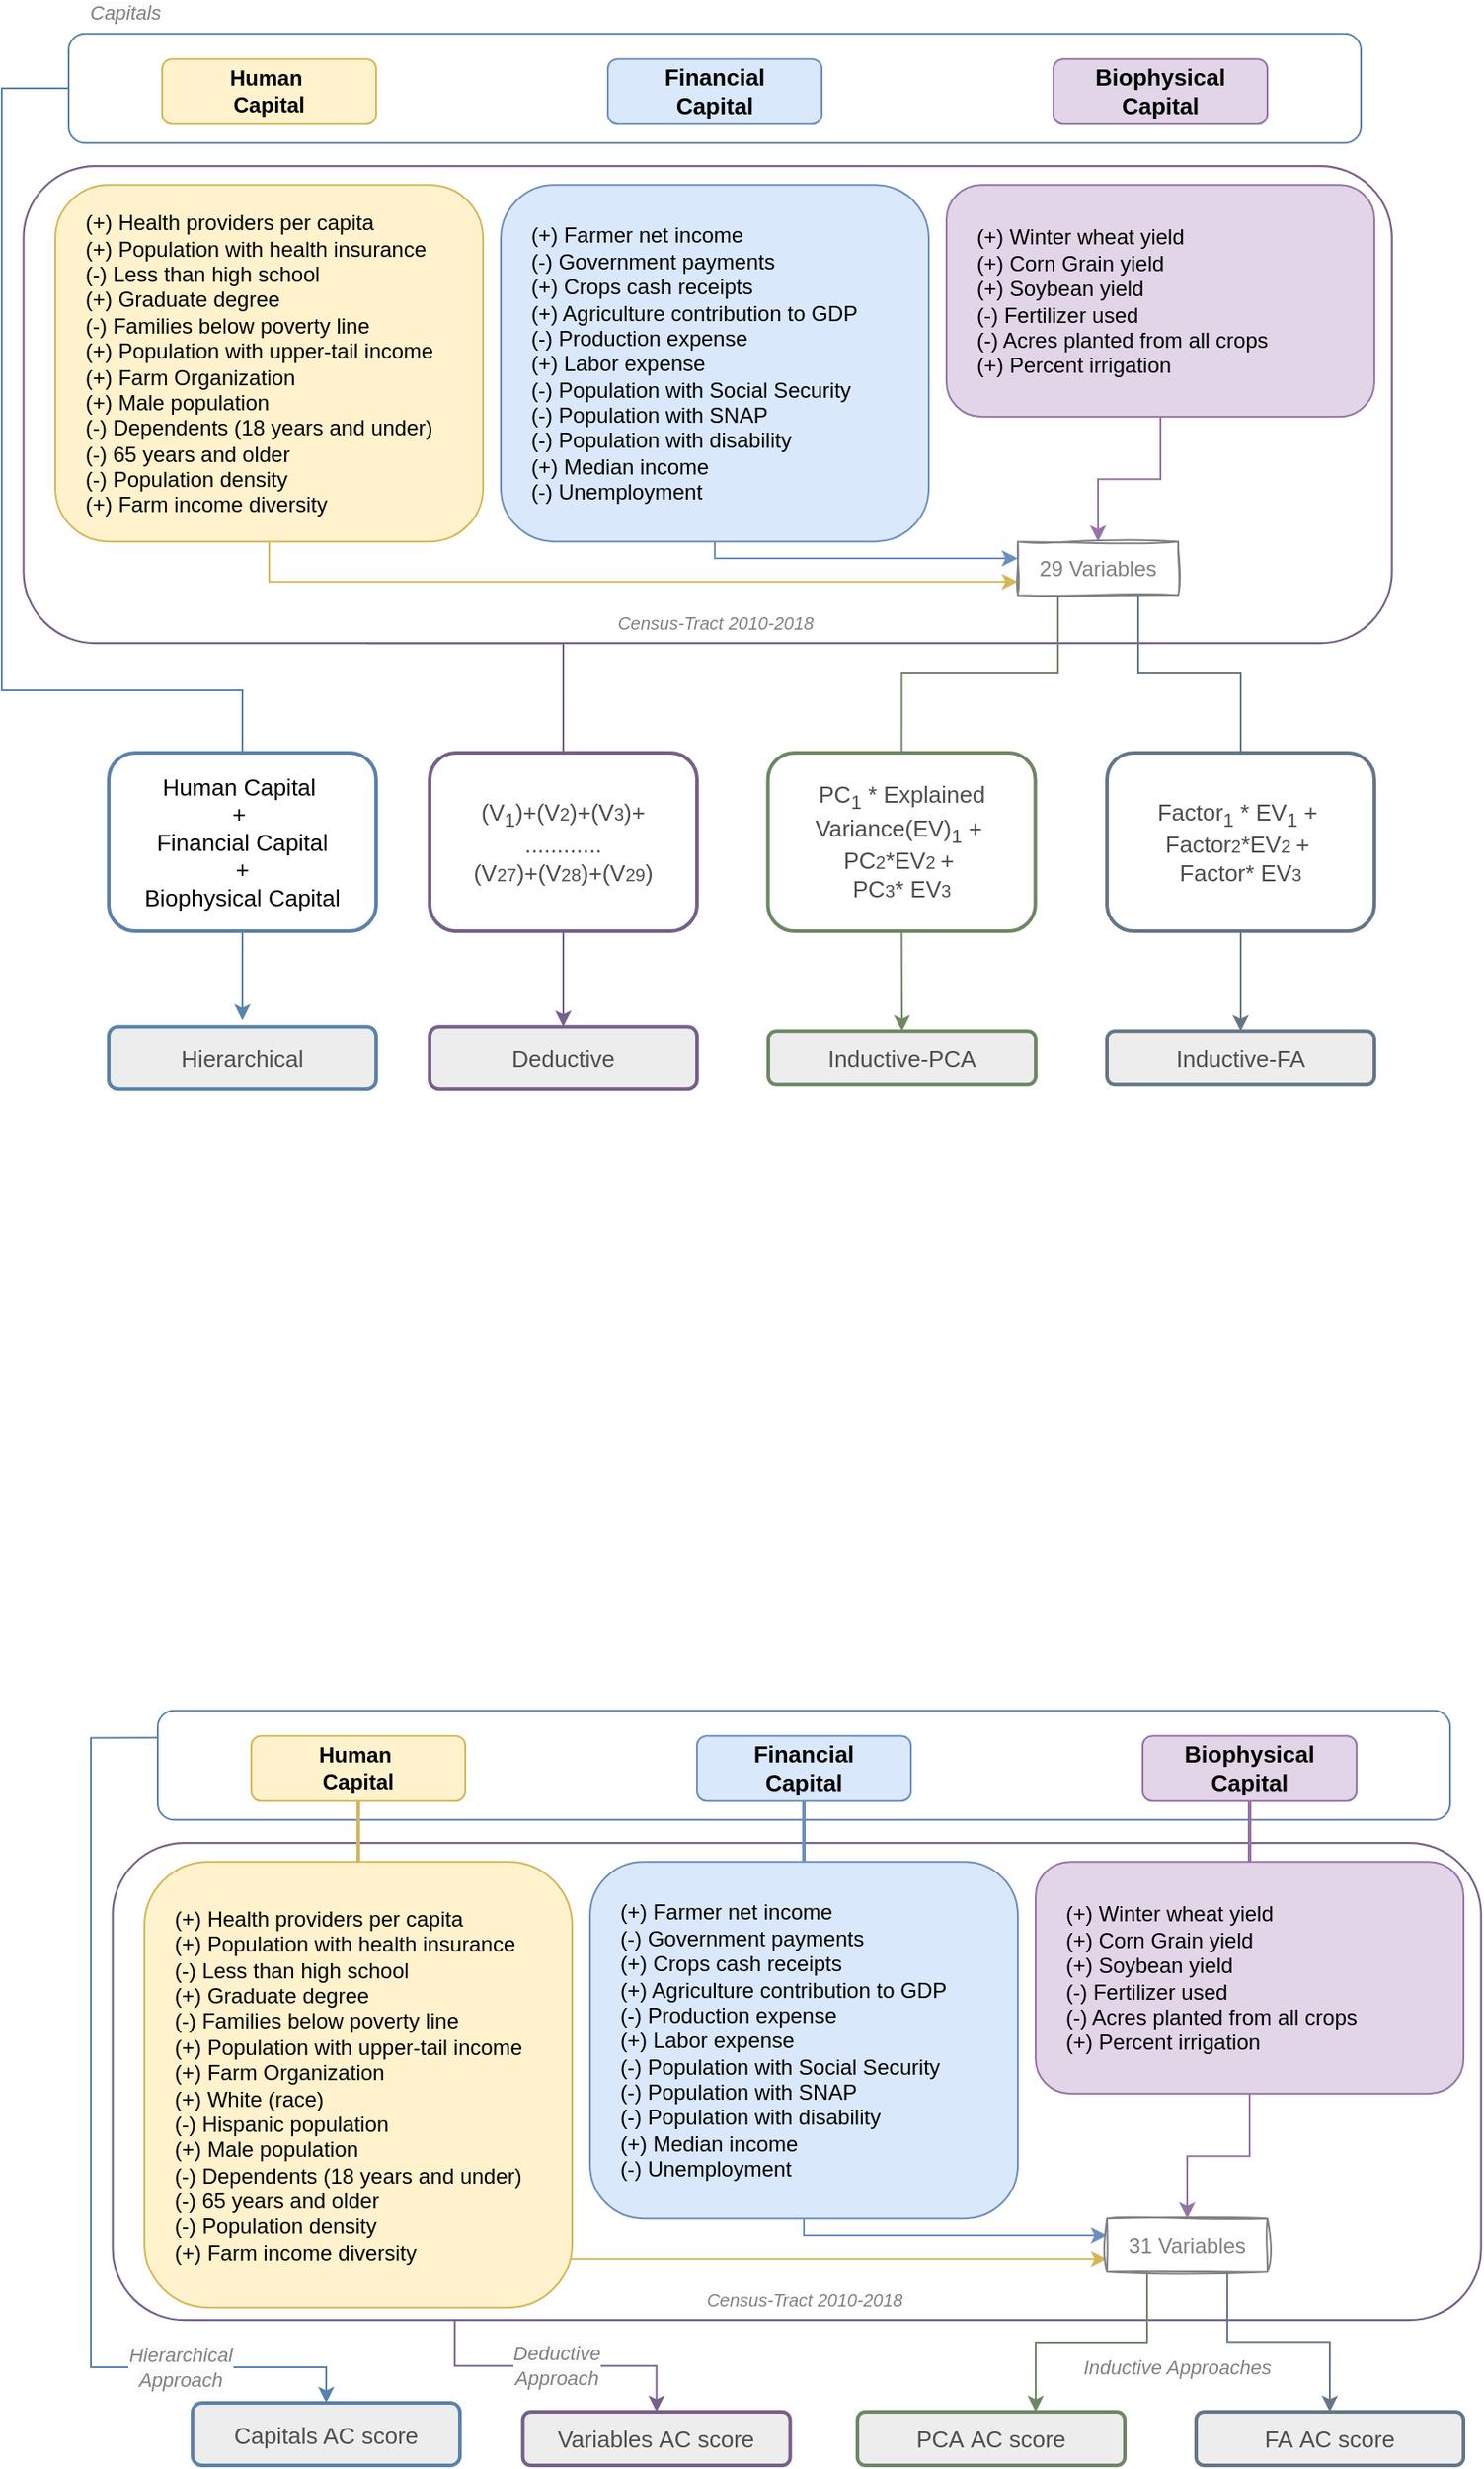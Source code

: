 <mxfile version="28.2.7">
  <diagram name="Page-1" id="uicte08DCweA67_G2Nc7">
    <mxGraphModel dx="1042" dy="2334" grid="1" gridSize="10" guides="1" tooltips="1" connect="1" arrows="1" fold="1" page="1" pageScale="1" pageWidth="850" pageHeight="1100" math="0" shadow="0">
      <root>
        <mxCell id="0" />
        <mxCell id="1" parent="0" />
        <mxCell id="P7pHUC3pd_s34ctohrT5-4" value="&lt;font style=&quot;font-size: 13px;&quot;&gt;Hierarchical&lt;/font&gt;" style="text;html=1;strokeColor=#5982AB;fillColor=#EDEDED;align=center;verticalAlign=middle;whiteSpace=wrap;rounded=1;fontSize=12;fontColor=#4D4D4D;fontFamily=Helvetica;labelBorderColor=none;labelBackgroundColor=none;strokeWidth=2;" parent="1" vertex="1">
          <mxGeometry x="920" y="-461.38" width="150" height="35" as="geometry" />
        </mxCell>
        <mxCell id="P7pHUC3pd_s34ctohrT5-6" value="&lt;span style=&quot;font-size: 13px;&quot;&gt;Inductive-PCA&lt;/span&gt;" style="text;html=1;strokeColor=#6D8764;fillColor=#EDEDED;align=center;verticalAlign=middle;whiteSpace=wrap;rounded=1;glass=0;shadow=0;fontColor=#4D4D4D;strokeWidth=2;" parent="1" vertex="1">
          <mxGeometry x="1290.01" y="-458.88" width="150" height="30" as="geometry" />
        </mxCell>
        <mxCell id="P7pHUC3pd_s34ctohrT5-8" value="&lt;span style=&quot;font-size: 13px;&quot;&gt;Inductive-FA&lt;/span&gt;" style="text;html=1;strokeColor=#647687;fillColor=#EDEDED;align=center;verticalAlign=middle;whiteSpace=wrap;rounded=1;glass=0;shadow=0;fontColor=#4D4D4D;strokeWidth=2;" parent="1" vertex="1">
          <mxGeometry x="1480" y="-458.88" width="150" height="30" as="geometry" />
        </mxCell>
        <mxCell id="P7pHUC3pd_s34ctohrT5-35" value="" style="edgeStyle=orthogonalEdgeStyle;rounded=0;orthogonalLoop=1;jettySize=auto;html=1;exitX=1;exitY=0.75;exitDx=0;exitDy=0;entryX=0.5;entryY=0;entryDx=0;entryDy=0;strokeColor=#76608A;fontColor=#808080;endArrow=none;endFill=0;" parent="1" source="P7pHUC3pd_s34ctohrT5-15" target="9sbBYJrxRfBTwpqw4GhV-2" edge="1">
          <mxGeometry x="-1" y="-49" relative="1" as="geometry">
            <mxPoint x="-14" y="-3" as="offset" />
            <Array as="points">
              <mxPoint x="1175" y="-676" />
            </Array>
          </mxGeometry>
        </mxCell>
        <mxCell id="P7pHUC3pd_s34ctohrT5-15" value="" style="rounded=1;whiteSpace=wrap;html=1;fontSize=13;labelBorderColor=default;labelBackgroundColor=none;fillColor=none;strokeColor=#76608A;rotation=90;fontColor=#333333;strokeWidth=1.1;" parent="1" vertex="1">
          <mxGeometry x="1122.28" y="-1193.97" width="267.5" height="767.59" as="geometry" />
        </mxCell>
        <mxCell id="P7pHUC3pd_s34ctohrT5-16" style="edgeStyle=orthogonalEdgeStyle;rounded=0;orthogonalLoop=1;jettySize=auto;html=1;exitX=0.5;exitY=1;exitDx=0;exitDy=0;strokeColor=#d6b656;fillColor=#fff2cc;entryX=0;entryY=0.75;entryDx=0;entryDy=0;" parent="1" source="P7pHUC3pd_s34ctohrT5-17" target="P7pHUC3pd_s34ctohrT5-29" edge="1">
          <mxGeometry relative="1" as="geometry">
            <mxPoint x="1127.8" y="-717.18" as="sourcePoint" />
            <mxPoint x="1464" y="-725.18" as="targetPoint" />
            <Array as="points">
              <mxPoint x="1010" y="-711" />
            </Array>
          </mxGeometry>
        </mxCell>
        <mxCell id="P7pHUC3pd_s34ctohrT5-17" value="&lt;div style=&quot;&quot;&gt;&lt;span style=&quot;background-color: initial;&quot;&gt;(+) Health providers per capita&lt;/span&gt;&lt;/div&gt;&lt;span style=&quot;background-color: initial;&quot;&gt;&lt;div style=&quot;&quot;&gt;&lt;span style=&quot;background-color: initial;&quot;&gt;(+) Population with health insurance&lt;/span&gt;&lt;/div&gt;&lt;/span&gt;&lt;span style=&quot;background-color: initial;&quot;&gt;&lt;div style=&quot;&quot;&gt;&lt;span style=&quot;background-color: initial;&quot;&gt;(-) Less than high school&lt;/span&gt;&lt;/div&gt;&lt;/span&gt;&lt;span style=&quot;background-color: initial;&quot;&gt;&lt;div style=&quot;&quot;&gt;&lt;span style=&quot;background-color: initial;&quot;&gt;(+) Graduate degree&lt;/span&gt;&lt;/div&gt;&lt;/span&gt;&lt;span style=&quot;background-color: initial;&quot;&gt;&lt;div style=&quot;&quot;&gt;&lt;span style=&quot;background-color: initial;&quot;&gt;(-) Families below poverty line&lt;/span&gt;&lt;/div&gt;&lt;/span&gt;&lt;span style=&quot;background-color: initial;&quot;&gt;&lt;div style=&quot;&quot;&gt;&lt;span style=&quot;background-color: initial;&quot;&gt;(+) Population with upper-tail income&lt;/span&gt;&lt;/div&gt;&lt;div style=&quot;&quot;&gt;(+) Farm Organization&lt;/div&gt;&lt;/span&gt;&lt;span style=&quot;background-color: initial;&quot;&gt;&lt;div style=&quot;&quot;&gt;&lt;span style=&quot;background-color: initial;&quot;&gt;(+) Male population&lt;/span&gt;&lt;/div&gt;&lt;/span&gt;&lt;span style=&quot;background-color: initial;&quot;&gt;&lt;div style=&quot;&quot;&gt;&lt;span style=&quot;background-color: initial;&quot;&gt;(-) Dependents (18 years and under)&lt;/span&gt;&lt;/div&gt;&lt;/span&gt;&lt;span style=&quot;background-color: initial;&quot;&gt;&lt;div style=&quot;&quot;&gt;&lt;span style=&quot;background-color: initial;&quot;&gt;(-) 65 years and older&lt;/span&gt;&lt;/div&gt;&lt;/span&gt;&lt;span style=&quot;background-color: initial;&quot;&gt;&lt;div style=&quot;&quot;&gt;&lt;span style=&quot;background-color: initial;&quot;&gt;(-) Population density&lt;/span&gt;&lt;/div&gt;&lt;/span&gt;&lt;span style=&quot;background-color: initial;&quot;&gt;&lt;div style=&quot;&quot;&gt;&lt;span style=&quot;background-color: initial;&quot;&gt;(+) Farm income diversity&amp;nbsp;&lt;/span&gt;&lt;/div&gt;&lt;/span&gt;" style="whiteSpace=wrap;html=1;rounded=1;fillColor=#fff2cc;strokeColor=#d6b656;align=left;spacingLeft=15;" parent="1" vertex="1">
          <mxGeometry x="890" y="-933.43" width="240" height="200" as="geometry" />
        </mxCell>
        <mxCell id="P7pHUC3pd_s34ctohrT5-18" style="edgeStyle=orthogonalEdgeStyle;rounded=0;orthogonalLoop=1;jettySize=auto;html=1;entryX=0;entryY=0.346;entryDx=0;entryDy=0;strokeColor=#6c8ebf;exitX=0.5;exitY=1;exitDx=0;exitDy=0;fillColor=#dae8fc;entryPerimeter=0;" parent="1" source="P7pHUC3pd_s34ctohrT5-19" target="P7pHUC3pd_s34ctohrT5-29" edge="1">
          <mxGeometry relative="1" as="geometry">
            <mxPoint x="1350" y="-701.44" as="targetPoint" />
            <mxPoint x="1265" y="-723.94" as="sourcePoint" />
            <Array as="points">
              <mxPoint x="1260" y="-723.93" />
              <mxPoint x="1430" y="-723.93" />
            </Array>
          </mxGeometry>
        </mxCell>
        <mxCell id="P7pHUC3pd_s34ctohrT5-19" value="&lt;div style=&quot;&quot;&gt;&lt;span style=&quot;background-color: initial;&quot;&gt;(+) Farmer net income&lt;/span&gt;&lt;/div&gt;&lt;span style=&quot;background-color: initial;&quot;&gt;&lt;div style=&quot;&quot;&gt;&lt;span style=&quot;background-color: initial;&quot;&gt;(-) Government payments&lt;/span&gt;&lt;/div&gt;&lt;/span&gt;&lt;span style=&quot;background-color: initial;&quot;&gt;&lt;div style=&quot;&quot;&gt;&lt;span style=&quot;background-color: initial;&quot;&gt;(+) Crops cash receipts&lt;/span&gt;&lt;/div&gt;&lt;/span&gt;&lt;span style=&quot;background-color: initial;&quot;&gt;&lt;div style=&quot;&quot;&gt;&lt;span style=&quot;background-color: initial;&quot;&gt;(+) Agriculture contribution to GDP&lt;/span&gt;&lt;/div&gt;&lt;/span&gt;&lt;span style=&quot;background-color: initial;&quot;&gt;&lt;div style=&quot;&quot;&gt;&lt;span style=&quot;background-color: initial;&quot;&gt;(-) Production expense&lt;/span&gt;&lt;/div&gt;&lt;/span&gt;&lt;span style=&quot;background-color: initial;&quot;&gt;&lt;div style=&quot;&quot;&gt;&lt;span style=&quot;background-color: initial;&quot;&gt;(+) Labor expense&lt;/span&gt;&lt;/div&gt;&lt;/span&gt;&lt;span style=&quot;background-color: initial;&quot;&gt;&lt;div style=&quot;&quot;&gt;&lt;span style=&quot;background-color: initial;&quot;&gt;(-) Population with Social Security&lt;/span&gt;&lt;/div&gt;&lt;/span&gt;&lt;span style=&quot;background-color: initial;&quot;&gt;&lt;div style=&quot;&quot;&gt;&lt;span style=&quot;background-color: initial;&quot;&gt;(-) Population with SNAP&lt;/span&gt;&lt;/div&gt;&lt;/span&gt;&lt;span style=&quot;background-color: initial;&quot;&gt;&lt;div style=&quot;&quot;&gt;&lt;span style=&quot;background-color: initial;&quot;&gt;(-) Population with disability&lt;/span&gt;&lt;/div&gt;&lt;/span&gt;&lt;span style=&quot;background-color: initial;&quot;&gt;&lt;div style=&quot;&quot;&gt;&lt;span style=&quot;background-color: initial;&quot;&gt;(+) Median income&lt;/span&gt;&lt;/div&gt;&lt;/span&gt;&lt;span style=&quot;background-color: initial;&quot;&gt;&lt;div style=&quot;&quot;&gt;&lt;span style=&quot;background-color: initial;&quot;&gt;(-) Unemployment&lt;/span&gt;&lt;/div&gt;&lt;/span&gt;" style="whiteSpace=wrap;html=1;rounded=1;fillColor=#dae8fc;strokeColor=#6c8ebf;align=left;spacingLeft=15;" parent="1" vertex="1">
          <mxGeometry x="1140" y="-933.43" width="240" height="200" as="geometry" />
        </mxCell>
        <mxCell id="P7pHUC3pd_s34ctohrT5-34" value="&lt;i style=&quot;forced-color-adjust: none; font-family: Helvetica; font-variant-ligatures: normal; font-variant-caps: normal; font-weight: 400; letter-spacing: normal; orphans: 2; text-align: center; text-indent: 0px; text-transform: none; widows: 2; word-spacing: 0px; -webkit-text-stroke-width: 0px; white-space: normal; background-color: rgb(251, 251, 251); text-decoration-thickness: initial; text-decoration-style: initial; text-decoration-color: initial;&quot;&gt;Capitals&lt;/i&gt;" style="edgeStyle=orthogonalEdgeStyle;rounded=0;orthogonalLoop=1;jettySize=auto;html=1;exitX=0.5;exitY=1;exitDx=0;exitDy=0;strokeColor=#5982AB;fontColor=#808080;entryX=0.5;entryY=0;entryDx=0;entryDy=0;endArrow=none;endFill=0;" parent="1" source="P7pHUC3pd_s34ctohrT5-21" target="9sbBYJrxRfBTwpqw4GhV-1" edge="1">
          <mxGeometry x="-1" y="-54" relative="1" as="geometry">
            <Array as="points">
              <mxPoint x="860" y="-987" />
              <mxPoint x="860" y="-650" />
              <mxPoint x="995" y="-650" />
            </Array>
            <mxPoint x="32" y="11" as="offset" />
          </mxGeometry>
        </mxCell>
        <mxCell id="P7pHUC3pd_s34ctohrT5-21" value="" style="rounded=1;whiteSpace=wrap;html=1;labelBackgroundColor=none;labelBorderColor=default;strokeColor=#5982AB;fontSize=13;fillColor=none;gradientColor=default;rotation=90;" parent="1" vertex="1">
          <mxGeometry x="1229.36" y="-1350" width="61.28" height="725" as="geometry" />
        </mxCell>
        <mxCell id="P7pHUC3pd_s34ctohrT5-22" style="edgeStyle=orthogonalEdgeStyle;rounded=0;orthogonalLoop=1;jettySize=auto;html=1;exitX=0.5;exitY=1;exitDx=0;exitDy=0;entryX=0.5;entryY=0;entryDx=0;entryDy=0;strokeColor=#9673a6;fillColor=#e1d5e7;" parent="1" source="P7pHUC3pd_s34ctohrT5-23" target="P7pHUC3pd_s34ctohrT5-29" edge="1">
          <mxGeometry relative="1" as="geometry" />
        </mxCell>
        <mxCell id="P7pHUC3pd_s34ctohrT5-23" value="&lt;div style=&quot;&quot;&gt;&lt;span style=&quot;background-color: initial;&quot;&gt;(+) Winter wheat yield&lt;/span&gt;&lt;/div&gt;&lt;span style=&quot;background-color: initial;&quot;&gt;&lt;div style=&quot;&quot;&gt;&lt;span style=&quot;background-color: initial;&quot;&gt;(+) Corn Grain yield&lt;/span&gt;&lt;/div&gt;&lt;/span&gt;&lt;span style=&quot;background-color: initial;&quot;&gt;&lt;div style=&quot;&quot;&gt;&lt;span style=&quot;background-color: initial;&quot;&gt;(+) Soybean yield&lt;/span&gt;&lt;/div&gt;&lt;/span&gt;&lt;span style=&quot;background-color: initial;&quot;&gt;&lt;div style=&quot;&quot;&gt;&lt;span style=&quot;background-color: initial;&quot;&gt;(-) Fertilizer used&lt;/span&gt;&lt;/div&gt;&lt;/span&gt;&lt;span style=&quot;background-color: initial;&quot;&gt;&lt;div style=&quot;&quot;&gt;&lt;span style=&quot;background-color: initial;&quot;&gt;(-) Acres planted from all crops&lt;/span&gt;&lt;/div&gt;&lt;/span&gt;&lt;span style=&quot;background-color: initial;&quot;&gt;&lt;div style=&quot;&quot;&gt;&lt;span style=&quot;background-color: initial;&quot;&gt;(+) Percent irrigation&lt;/span&gt;&lt;/div&gt;&lt;/span&gt;" style="html=1;rounded=1;fillColor=#e1d5e7;strokeColor=#9673a6;align=left;horizontal=1;whiteSpace=wrap;spacingLeft=15;" parent="1" vertex="1">
          <mxGeometry x="1390" y="-933.43" width="240" height="130" as="geometry" />
        </mxCell>
        <mxCell id="P7pHUC3pd_s34ctohrT5-24" value="&lt;b&gt;Human&amp;nbsp;&lt;/b&gt;&lt;div&gt;&lt;b&gt;Capital&lt;/b&gt;&lt;/div&gt;" style="whiteSpace=wrap;html=1;fillColor=#fff2cc;strokeColor=#d6b656;rounded=1;" parent="1" vertex="1">
          <mxGeometry x="950" y="-1003.93" width="120" height="36.5" as="geometry" />
        </mxCell>
        <mxCell id="P7pHUC3pd_s34ctohrT5-25" value="&lt;b&gt;&lt;font style=&quot;font-size: 13px;&quot;&gt;Financial&lt;/font&gt;&lt;/b&gt;&lt;div&gt;&lt;b&gt;&lt;font style=&quot;font-size: 13px;&quot;&gt;Capital&lt;/font&gt;&lt;/b&gt;&lt;/div&gt;" style="whiteSpace=wrap;html=1;fillColor=#dae8fc;strokeColor=#6c8ebf;rounded=1;" parent="1" vertex="1">
          <mxGeometry x="1200" y="-1003.93" width="120" height="36.5" as="geometry" />
        </mxCell>
        <mxCell id="P7pHUC3pd_s34ctohrT5-26" value="&lt;b&gt;Biophysical Capital&lt;/b&gt;" style="whiteSpace=wrap;html=1;fillColor=#e1d5e7;strokeColor=#9673a6;rounded=1;fontSize=13;" parent="1" vertex="1">
          <mxGeometry x="1450" y="-1003.93" width="120" height="36.5" as="geometry" />
        </mxCell>
        <mxCell id="P7pHUC3pd_s34ctohrT5-36" value="" style="edgeStyle=orthogonalEdgeStyle;rounded=0;orthogonalLoop=1;jettySize=auto;html=1;exitX=0.25;exitY=1;exitDx=0;exitDy=0;fontColor=#808080;strokeColor=#6D8764;entryX=0.5;entryY=0;entryDx=0;entryDy=0;endArrow=none;endFill=0;" parent="1" source="P7pHUC3pd_s34ctohrT5-29" target="9sbBYJrxRfBTwpqw4GhV-5" edge="1">
          <mxGeometry x="-0.44" y="22" relative="1" as="geometry">
            <Array as="points">
              <mxPoint x="1453" y="-660" />
              <mxPoint x="1365" y="-660" />
            </Array>
            <mxPoint x="17" y="-8" as="offset" />
            <mxPoint x="1360" y="-600" as="targetPoint" />
          </mxGeometry>
        </mxCell>
        <mxCell id="P7pHUC3pd_s34ctohrT5-29" value="&lt;font color=&quot;#808080&quot;&gt;29 Variables&lt;/font&gt;" style="text;html=1;strokeColor=#808080;fillColor=none;align=center;verticalAlign=middle;whiteSpace=wrap;rounded=0;glass=0;sketch=1;curveFitting=1;jiggle=2;shadow=0;" parent="1" vertex="1">
          <mxGeometry x="1430" y="-733.43" width="90" height="30" as="geometry" />
        </mxCell>
        <mxCell id="P7pHUC3pd_s34ctohrT5-30" value="&lt;font style=&quot;font-size: 10px;&quot; color=&quot;#808080&quot;&gt;Census-Tract 2010-2018&lt;/font&gt;" style="text;html=1;strokeColor=none;fillColor=none;align=center;verticalAlign=middle;whiteSpace=wrap;rounded=0;glass=0;sketch=1;curveFitting=1;jiggle=2;shadow=0;fontStyle=2;fontSize=10;" parent="1" vertex="1">
          <mxGeometry x="1190.52" y="-703.43" width="138.97" height="30" as="geometry" />
        </mxCell>
        <mxCell id="P7pHUC3pd_s34ctohrT5-2" value="&lt;font style=&quot;font-size: 13px;&quot;&gt;Deductive&lt;/font&gt;" style="text;html=1;strokeColor=#76608A;fillColor=#EDEDED;align=center;verticalAlign=middle;whiteSpace=wrap;rounded=1;fontSize=12;fontColor=#4D4D4D;strokeWidth=2;labelBorderColor=none;labelBackgroundColor=none;" parent="1" vertex="1">
          <mxGeometry x="1100.01" y="-461.38" width="150" height="35" as="geometry" />
        </mxCell>
        <mxCell id="P7pHUC3pd_s34ctohrT5-37" style="edgeStyle=orthogonalEdgeStyle;rounded=0;orthogonalLoop=1;jettySize=auto;html=1;exitX=0.75;exitY=1;exitDx=0;exitDy=0;strokeColor=#647687;" parent="1" source="P7pHUC3pd_s34ctohrT5-29" edge="1">
          <mxGeometry relative="1" as="geometry">
            <mxPoint x="1485" y="-693" as="sourcePoint" />
            <mxPoint x="1555" y="-564" as="targetPoint" />
            <Array as="points">
              <mxPoint x="1497" y="-660" />
              <mxPoint x="1555" y="-660" />
            </Array>
          </mxGeometry>
        </mxCell>
        <mxCell id="kjPytCBlo191vAN6Z_1w-1" value="&lt;font style=&quot;font-size: 13px;&quot;&gt;Capitals AC score&lt;/font&gt;" style="text;html=1;strokeColor=#5982AB;fillColor=#EDEDED;align=center;verticalAlign=middle;whiteSpace=wrap;rounded=1;fontSize=12;fontColor=#4D4D4D;fontFamily=Helvetica;labelBorderColor=none;labelBackgroundColor=none;strokeWidth=2;" parent="1" vertex="1">
          <mxGeometry x="967.01" y="310" width="150" height="35" as="geometry" />
        </mxCell>
        <mxCell id="kjPytCBlo191vAN6Z_1w-2" value="&lt;font style=&quot;font-size: 13px;&quot;&gt;&lt;font style=&quot;font-size: 13px;&quot;&gt;PCA&amp;nbsp;&lt;/font&gt;&lt;span style=&quot;&quot;&gt;AC score&lt;/span&gt;&lt;/font&gt;" style="text;html=1;strokeColor=#6D8764;fillColor=#EDEDED;align=center;verticalAlign=middle;whiteSpace=wrap;rounded=1;glass=0;shadow=0;fontColor=#4D4D4D;strokeWidth=2;" parent="1" vertex="1">
          <mxGeometry x="1340.01" y="315" width="150" height="30" as="geometry" />
        </mxCell>
        <mxCell id="kjPytCBlo191vAN6Z_1w-3" value="&lt;font style=&quot;font-size: 13px;&quot;&gt;&lt;font style=&quot;font-size: 13px;&quot;&gt;FA&amp;nbsp;&lt;/font&gt;&lt;span style=&quot;&quot;&gt;AC score&lt;/span&gt;&lt;/font&gt;" style="text;html=1;strokeColor=#647687;fillColor=#EDEDED;align=center;verticalAlign=middle;whiteSpace=wrap;rounded=1;glass=0;shadow=0;fontColor=#4D4D4D;strokeWidth=2;" parent="1" vertex="1">
          <mxGeometry x="1530.01" y="315" width="150" height="30" as="geometry" />
        </mxCell>
        <mxCell id="kjPytCBlo191vAN6Z_1w-4" value="&lt;span style=&quot;font-family: Helvetica; font-variant-ligatures: normal; font-variant-caps: normal; font-weight: 400; letter-spacing: normal; orphans: 2; text-align: center; text-indent: 0px; text-transform: none; widows: 2; word-spacing: 0px; -webkit-text-stroke-width: 0px; white-space: normal; background-color: rgb(251, 251, 251); text-decoration-thickness: initial; text-decoration-style: initial; text-decoration-color: initial; float: none; display: inline !important;&quot;&gt;&lt;font style=&quot;font-size: 11px;&quot;&gt;&lt;i&gt;Deductive Approach&lt;/i&gt;&lt;/font&gt;&lt;/span&gt;" style="edgeStyle=orthogonalEdgeStyle;rounded=0;orthogonalLoop=1;jettySize=auto;html=1;exitX=1;exitY=0.75;exitDx=0;exitDy=0;entryX=0.5;entryY=0;entryDx=0;entryDy=0;strokeColor=#76608A;fontColor=#808080;" parent="1" source="kjPytCBlo191vAN6Z_1w-5" target="kjPytCBlo191vAN6Z_1w-20" edge="1">
          <mxGeometry x="0.002" relative="1" as="geometry">
            <mxPoint as="offset" />
          </mxGeometry>
        </mxCell>
        <mxCell id="kjPytCBlo191vAN6Z_1w-5" value="" style="rounded=1;whiteSpace=wrap;html=1;fontSize=13;labelBorderColor=default;labelBackgroundColor=none;fillColor=none;strokeColor=#76608A;rotation=90;fontColor=#333333;strokeWidth=1.1;" parent="1" vertex="1">
          <mxGeometry x="1172.29" y="-253.97" width="267.5" height="767.59" as="geometry" />
        </mxCell>
        <mxCell id="kjPytCBlo191vAN6Z_1w-6" style="edgeStyle=orthogonalEdgeStyle;rounded=0;orthogonalLoop=1;jettySize=auto;html=1;exitX=0.995;exitY=0.832;exitDx=0;exitDy=0;strokeColor=#d6b656;exitPerimeter=0;fillColor=#fff2cc;entryX=0;entryY=0.75;entryDx=0;entryDy=0;" parent="1" target="kjPytCBlo191vAN6Z_1w-18" edge="1">
          <mxGeometry relative="1" as="geometry">
            <mxPoint x="1177.81" y="222.82" as="sourcePoint" />
            <mxPoint x="1514.01" y="214.82" as="targetPoint" />
            <Array as="points">
              <mxPoint x="1169.01" y="223.07" />
              <mxPoint x="1169.01" y="229.07" />
            </Array>
          </mxGeometry>
        </mxCell>
        <mxCell id="kjPytCBlo191vAN6Z_1w-7" value="&lt;div style=&quot;&quot;&gt;&lt;span style=&quot;background-color: initial;&quot;&gt;(+) Health providers per capita&lt;/span&gt;&lt;/div&gt;&lt;span style=&quot;background-color: initial;&quot;&gt;&lt;div style=&quot;&quot;&gt;&lt;span style=&quot;background-color: initial;&quot;&gt;(+) Population with health insurance&lt;/span&gt;&lt;/div&gt;&lt;/span&gt;&lt;span style=&quot;background-color: initial;&quot;&gt;&lt;div style=&quot;&quot;&gt;&lt;span style=&quot;background-color: initial;&quot;&gt;(-) Less than high school&lt;/span&gt;&lt;/div&gt;&lt;/span&gt;&lt;span style=&quot;background-color: initial;&quot;&gt;&lt;div style=&quot;&quot;&gt;&lt;span style=&quot;background-color: initial;&quot;&gt;(+) Graduate degree&lt;/span&gt;&lt;/div&gt;&lt;/span&gt;&lt;span style=&quot;background-color: initial;&quot;&gt;&lt;div style=&quot;&quot;&gt;&lt;span style=&quot;background-color: initial;&quot;&gt;(-) Families below poverty line&lt;/span&gt;&lt;/div&gt;&lt;/span&gt;&lt;span style=&quot;background-color: initial;&quot;&gt;&lt;div style=&quot;&quot;&gt;&lt;span style=&quot;background-color: initial;&quot;&gt;(+) Population with upper-tail income&lt;/span&gt;&lt;/div&gt;&lt;div style=&quot;&quot;&gt;(+) Farm Organization&lt;span style=&quot;background-color: initial;&quot;&gt;&lt;br&gt;&lt;/span&gt;&lt;/div&gt;&lt;/span&gt;&lt;span style=&quot;background-color: initial;&quot;&gt;&lt;div style=&quot;&quot;&gt;&lt;span style=&quot;background-color: initial;&quot;&gt;(+) White (race)&lt;/span&gt;&lt;/div&gt;&lt;/span&gt;&lt;span style=&quot;background-color: initial;&quot;&gt;&lt;div style=&quot;&quot;&gt;&lt;span style=&quot;background-color: initial;&quot;&gt;(-) Hispanic population&lt;/span&gt;&lt;/div&gt;&lt;/span&gt;&lt;span style=&quot;background-color: initial;&quot;&gt;&lt;div style=&quot;&quot;&gt;&lt;span style=&quot;background-color: initial;&quot;&gt;(+) Male population&lt;/span&gt;&lt;/div&gt;&lt;/span&gt;&lt;span style=&quot;background-color: initial;&quot;&gt;&lt;div style=&quot;&quot;&gt;&lt;span style=&quot;background-color: initial;&quot;&gt;(-) Dependents (18 years and under)&lt;/span&gt;&lt;/div&gt;&lt;/span&gt;&lt;span style=&quot;background-color: initial;&quot;&gt;&lt;div style=&quot;&quot;&gt;&lt;span style=&quot;background-color: initial;&quot;&gt;(-) 65 years and older&lt;/span&gt;&lt;/div&gt;&lt;/span&gt;&lt;span style=&quot;background-color: initial;&quot;&gt;&lt;div style=&quot;&quot;&gt;&lt;span style=&quot;background-color: initial;&quot;&gt;(-) Population density&lt;/span&gt;&lt;/div&gt;&lt;/span&gt;&lt;span style=&quot;background-color: initial;&quot;&gt;&lt;div style=&quot;&quot;&gt;&lt;span style=&quot;background-color: initial;&quot;&gt;(+) Farm income diversity&amp;nbsp;&lt;/span&gt;&lt;/div&gt;&lt;/span&gt;" style="whiteSpace=wrap;html=1;rounded=1;fillColor=#fff2cc;strokeColor=#d6b656;align=left;spacingLeft=15;" parent="1" vertex="1">
          <mxGeometry x="940.01" y="6.57" width="240" height="250" as="geometry" />
        </mxCell>
        <mxCell id="kjPytCBlo191vAN6Z_1w-8" style="edgeStyle=orthogonalEdgeStyle;rounded=0;orthogonalLoop=1;jettySize=auto;html=1;entryX=0;entryY=0.346;entryDx=0;entryDy=0;strokeColor=#6c8ebf;exitX=0.5;exitY=1;exitDx=0;exitDy=0;fillColor=#dae8fc;entryPerimeter=0;" parent="1" source="kjPytCBlo191vAN6Z_1w-9" target="kjPytCBlo191vAN6Z_1w-18" edge="1">
          <mxGeometry relative="1" as="geometry">
            <mxPoint x="1400.01" y="238.56" as="targetPoint" />
            <mxPoint x="1315.01" y="216.06" as="sourcePoint" />
            <Array as="points">
              <mxPoint x="1310.01" y="216.07" />
              <mxPoint x="1480.01" y="216.07" />
            </Array>
          </mxGeometry>
        </mxCell>
        <mxCell id="kjPytCBlo191vAN6Z_1w-9" value="&lt;div style=&quot;&quot;&gt;&lt;span style=&quot;background-color: initial;&quot;&gt;(+) Farmer net income&lt;/span&gt;&lt;/div&gt;&lt;span style=&quot;background-color: initial;&quot;&gt;&lt;div style=&quot;&quot;&gt;&lt;span style=&quot;background-color: initial;&quot;&gt;(-) Government payments&lt;/span&gt;&lt;/div&gt;&lt;/span&gt;&lt;span style=&quot;background-color: initial;&quot;&gt;&lt;div style=&quot;&quot;&gt;&lt;span style=&quot;background-color: initial;&quot;&gt;(+) Crops cash receipts&lt;/span&gt;&lt;/div&gt;&lt;/span&gt;&lt;span style=&quot;background-color: initial;&quot;&gt;&lt;div style=&quot;&quot;&gt;&lt;span style=&quot;background-color: initial;&quot;&gt;(+) Agriculture contribution to GDP&lt;/span&gt;&lt;/div&gt;&lt;/span&gt;&lt;span style=&quot;background-color: initial;&quot;&gt;&lt;div style=&quot;&quot;&gt;&lt;span style=&quot;background-color: initial;&quot;&gt;(-) Production expense&lt;/span&gt;&lt;/div&gt;&lt;/span&gt;&lt;span style=&quot;background-color: initial;&quot;&gt;&lt;div style=&quot;&quot;&gt;&lt;span style=&quot;background-color: initial;&quot;&gt;(+) Labor expense&lt;/span&gt;&lt;/div&gt;&lt;/span&gt;&lt;span style=&quot;background-color: initial;&quot;&gt;&lt;div style=&quot;&quot;&gt;&lt;span style=&quot;background-color: initial;&quot;&gt;(-) Population with Social Security&lt;/span&gt;&lt;/div&gt;&lt;/span&gt;&lt;span style=&quot;background-color: initial;&quot;&gt;&lt;div style=&quot;&quot;&gt;&lt;span style=&quot;background-color: initial;&quot;&gt;(-) Population with SNAP&lt;/span&gt;&lt;/div&gt;&lt;/span&gt;&lt;span style=&quot;background-color: initial;&quot;&gt;&lt;div style=&quot;&quot;&gt;&lt;span style=&quot;background-color: initial;&quot;&gt;(-) Population with disability&lt;/span&gt;&lt;/div&gt;&lt;/span&gt;&lt;span style=&quot;background-color: initial;&quot;&gt;&lt;div style=&quot;&quot;&gt;&lt;span style=&quot;background-color: initial;&quot;&gt;(+) Median income&lt;/span&gt;&lt;/div&gt;&lt;/span&gt;&lt;span style=&quot;background-color: initial;&quot;&gt;&lt;div style=&quot;&quot;&gt;&lt;span style=&quot;background-color: initial;&quot;&gt;(-) Unemployment&lt;/span&gt;&lt;/div&gt;&lt;/span&gt;" style="whiteSpace=wrap;html=1;rounded=1;fillColor=#dae8fc;strokeColor=#6c8ebf;align=left;spacingLeft=15;" parent="1" vertex="1">
          <mxGeometry x="1190.01" y="6.57" width="240" height="200" as="geometry" />
        </mxCell>
        <mxCell id="kjPytCBlo191vAN6Z_1w-10" value="&lt;i style=&quot;forced-color-adjust: none; font-family: Helvetica; font-variant-ligatures: normal; font-variant-caps: normal; font-weight: 400; letter-spacing: normal; orphans: 2; text-align: center; text-indent: 0px; text-transform: none; widows: 2; word-spacing: 0px; -webkit-text-stroke-width: 0px; white-space: normal; background-color: rgb(251, 251, 251); text-decoration-thickness: initial; text-decoration-style: initial; text-decoration-color: initial;&quot;&gt;Hierarchical Approach&lt;/i&gt;" style="edgeStyle=orthogonalEdgeStyle;rounded=0;orthogonalLoop=1;jettySize=auto;html=1;exitX=0.25;exitY=1;exitDx=0;exitDy=0;strokeColor=#5982AB;fontColor=#808080;" parent="1" source="kjPytCBlo191vAN6Z_1w-11" target="kjPytCBlo191vAN6Z_1w-1" edge="1">
          <mxGeometry x="0.624" relative="1" as="geometry">
            <Array as="points">
              <mxPoint x="910.01" y="-63" />
              <mxPoint x="910.01" y="290" />
              <mxPoint x="1042.01" y="290" />
            </Array>
            <mxPoint as="offset" />
          </mxGeometry>
        </mxCell>
        <mxCell id="kjPytCBlo191vAN6Z_1w-11" value="" style="rounded=1;whiteSpace=wrap;html=1;labelBackgroundColor=none;labelBorderColor=default;strokeColor=#5982AB;fontSize=13;fillColor=none;gradientColor=default;rotation=90;" parent="1" vertex="1">
          <mxGeometry x="1279.37" y="-410" width="61.28" height="725" as="geometry" />
        </mxCell>
        <mxCell id="kjPytCBlo191vAN6Z_1w-12" style="edgeStyle=orthogonalEdgeStyle;rounded=0;orthogonalLoop=1;jettySize=auto;html=1;exitX=0.5;exitY=1;exitDx=0;exitDy=0;entryX=0.5;entryY=0;entryDx=0;entryDy=0;strokeColor=#9673a6;fillColor=#e1d5e7;" parent="1" source="kjPytCBlo191vAN6Z_1w-13" target="kjPytCBlo191vAN6Z_1w-18" edge="1">
          <mxGeometry relative="1" as="geometry" />
        </mxCell>
        <mxCell id="kjPytCBlo191vAN6Z_1w-13" value="&lt;div style=&quot;&quot;&gt;&lt;span style=&quot;background-color: initial;&quot;&gt;(+) Winter wheat yield&lt;/span&gt;&lt;/div&gt;&lt;span style=&quot;background-color: initial;&quot;&gt;&lt;div style=&quot;&quot;&gt;&lt;span style=&quot;background-color: initial;&quot;&gt;(+) Corn Grain yield&lt;/span&gt;&lt;/div&gt;&lt;/span&gt;&lt;span style=&quot;background-color: initial;&quot;&gt;&lt;div style=&quot;&quot;&gt;&lt;span style=&quot;background-color: initial;&quot;&gt;(+) Soybean yield&lt;/span&gt;&lt;/div&gt;&lt;/span&gt;&lt;span style=&quot;background-color: initial;&quot;&gt;&lt;div style=&quot;&quot;&gt;&lt;span style=&quot;background-color: initial;&quot;&gt;(-) Fertilizer used&lt;/span&gt;&lt;/div&gt;&lt;/span&gt;&lt;span style=&quot;background-color: initial;&quot;&gt;&lt;div style=&quot;&quot;&gt;&lt;span style=&quot;background-color: initial;&quot;&gt;(-) Acres planted from all crops&lt;/span&gt;&lt;/div&gt;&lt;/span&gt;&lt;span style=&quot;background-color: initial;&quot;&gt;&lt;div style=&quot;&quot;&gt;&lt;span style=&quot;background-color: initial;&quot;&gt;(+) Percent irrigation&lt;/span&gt;&lt;/div&gt;&lt;/span&gt;" style="html=1;rounded=1;fillColor=#e1d5e7;strokeColor=#9673a6;align=left;horizontal=1;whiteSpace=wrap;spacingLeft=15;" parent="1" vertex="1">
          <mxGeometry x="1440.01" y="6.57" width="240" height="130" as="geometry" />
        </mxCell>
        <mxCell id="kjPytCBlo191vAN6Z_1w-22" style="edgeStyle=orthogonalEdgeStyle;rounded=0;orthogonalLoop=1;jettySize=auto;html=1;exitX=0.5;exitY=1;exitDx=0;exitDy=0;endArrow=none;endFill=0;fillColor=#fff2cc;strokeColor=#d6b656;strokeWidth=2;" parent="1" source="kjPytCBlo191vAN6Z_1w-14" target="kjPytCBlo191vAN6Z_1w-7" edge="1">
          <mxGeometry relative="1" as="geometry" />
        </mxCell>
        <mxCell id="kjPytCBlo191vAN6Z_1w-14" value="&lt;b&gt;Human&amp;nbsp;&lt;/b&gt;&lt;div&gt;&lt;b&gt;Capital&lt;/b&gt;&lt;/div&gt;" style="whiteSpace=wrap;html=1;fillColor=#fff2cc;strokeColor=#d6b656;rounded=1;" parent="1" vertex="1">
          <mxGeometry x="1000.01" y="-63.93" width="120" height="36.5" as="geometry" />
        </mxCell>
        <mxCell id="kjPytCBlo191vAN6Z_1w-23" style="edgeStyle=orthogonalEdgeStyle;rounded=0;orthogonalLoop=1;jettySize=auto;html=1;exitX=0.5;exitY=1;exitDx=0;exitDy=0;entryX=0.5;entryY=0;entryDx=0;entryDy=0;endArrow=none;endFill=0;strokeColor=light-dark(#6c8ebf, #ededed);strokeWidth=2;" parent="1" source="kjPytCBlo191vAN6Z_1w-15" target="kjPytCBlo191vAN6Z_1w-9" edge="1">
          <mxGeometry relative="1" as="geometry" />
        </mxCell>
        <mxCell id="kjPytCBlo191vAN6Z_1w-15" value="&lt;b&gt;&lt;font style=&quot;font-size: 13px;&quot;&gt;Financial&lt;/font&gt;&lt;/b&gt;&lt;div&gt;&lt;b&gt;&lt;font style=&quot;font-size: 13px;&quot;&gt;Capital&lt;/font&gt;&lt;/b&gt;&lt;/div&gt;" style="whiteSpace=wrap;html=1;fillColor=#dae8fc;strokeColor=#6c8ebf;rounded=1;" parent="1" vertex="1">
          <mxGeometry x="1250.01" y="-63.93" width="120" height="36.5" as="geometry" />
        </mxCell>
        <mxCell id="kjPytCBlo191vAN6Z_1w-24" style="edgeStyle=orthogonalEdgeStyle;rounded=0;orthogonalLoop=1;jettySize=auto;html=1;exitX=0.5;exitY=1;exitDx=0;exitDy=0;strokeColor=light-dark(#9472a4, #ededed);strokeWidth=2;endArrow=none;endFill=0;" parent="1" source="kjPytCBlo191vAN6Z_1w-16" target="kjPytCBlo191vAN6Z_1w-13" edge="1">
          <mxGeometry relative="1" as="geometry" />
        </mxCell>
        <mxCell id="kjPytCBlo191vAN6Z_1w-16" value="&lt;b&gt;Biophysical Capital&lt;/b&gt;" style="whiteSpace=wrap;html=1;fillColor=#e1d5e7;strokeColor=#9673a6;rounded=1;fontSize=13;" parent="1" vertex="1">
          <mxGeometry x="1500.01" y="-63.93" width="120" height="36.5" as="geometry" />
        </mxCell>
        <mxCell id="kjPytCBlo191vAN6Z_1w-17" value="&lt;i&gt;Inductive Approaches&lt;/i&gt;" style="edgeStyle=orthogonalEdgeStyle;rounded=0;orthogonalLoop=1;jettySize=auto;html=1;exitX=0.25;exitY=1;exitDx=0;exitDy=0;fontColor=#808080;strokeColor=#6D8764;" parent="1" source="kjPytCBlo191vAN6Z_1w-18" target="kjPytCBlo191vAN6Z_1w-2" edge="1">
          <mxGeometry x="-0.44" y="22" relative="1" as="geometry">
            <Array as="points">
              <mxPoint x="1503.01" y="276" />
              <mxPoint x="1440.01" y="276" />
            </Array>
            <mxPoint x="17" y="-8" as="offset" />
          </mxGeometry>
        </mxCell>
        <mxCell id="kjPytCBlo191vAN6Z_1w-18" value="&lt;font color=&quot;#808080&quot;&gt;31 Variables&lt;/font&gt;" style="text;html=1;strokeColor=#808080;fillColor=none;align=center;verticalAlign=middle;whiteSpace=wrap;rounded=0;glass=0;sketch=1;curveFitting=1;jiggle=2;shadow=0;" parent="1" vertex="1">
          <mxGeometry x="1480.01" y="206.57" width="90" height="30" as="geometry" />
        </mxCell>
        <mxCell id="kjPytCBlo191vAN6Z_1w-19" value="&lt;font style=&quot;font-size: 10px;&quot; color=&quot;#808080&quot;&gt;Census-Tract 2010-2018&lt;/font&gt;" style="text;html=1;strokeColor=none;fillColor=none;align=center;verticalAlign=middle;whiteSpace=wrap;rounded=0;glass=0;sketch=1;curveFitting=1;jiggle=2;shadow=0;fontStyle=2;fontSize=10;" parent="1" vertex="1">
          <mxGeometry x="1240.53" y="236.57" width="138.97" height="30" as="geometry" />
        </mxCell>
        <mxCell id="kjPytCBlo191vAN6Z_1w-20" value="&lt;font style=&quot;font-size: 13px;&quot;&gt;Variables&amp;nbsp;AC score&lt;/font&gt;" style="text;html=1;strokeColor=#76608A;fillColor=#EDEDED;align=center;verticalAlign=middle;whiteSpace=wrap;rounded=1;fontSize=12;fontColor=#4D4D4D;strokeWidth=2;labelBorderColor=none;labelBackgroundColor=none;" parent="1" vertex="1">
          <mxGeometry x="1152.29" y="315" width="150" height="30" as="geometry" />
        </mxCell>
        <mxCell id="kjPytCBlo191vAN6Z_1w-21" style="edgeStyle=orthogonalEdgeStyle;rounded=0;orthogonalLoop=1;jettySize=auto;html=1;exitX=0.75;exitY=1;exitDx=0;exitDy=0;entryX=0.5;entryY=0;entryDx=0;entryDy=0;strokeColor=#647687;" parent="1" source="kjPytCBlo191vAN6Z_1w-18" target="kjPytCBlo191vAN6Z_1w-3" edge="1">
          <mxGeometry relative="1" as="geometry">
            <mxPoint x="1535.01" y="247" as="sourcePoint" />
            <mxPoint x="1425.01" y="325" as="targetPoint" />
          </mxGeometry>
        </mxCell>
        <mxCell id="9sbBYJrxRfBTwpqw4GhV-3" style="edgeStyle=orthogonalEdgeStyle;rounded=0;orthogonalLoop=1;jettySize=auto;html=1;exitX=0.5;exitY=1;exitDx=0;exitDy=0;strokeColor=light-dark(#5982ad, #ededed);" edge="1" parent="1" source="9sbBYJrxRfBTwpqw4GhV-1">
          <mxGeometry relative="1" as="geometry">
            <mxPoint x="995" y="-465" as="targetPoint" />
          </mxGeometry>
        </mxCell>
        <mxCell id="9sbBYJrxRfBTwpqw4GhV-1" value="&lt;font style=&quot;font-size: 13px;&quot;&gt;Human Capital&amp;nbsp;&lt;/font&gt;&lt;div&gt;&lt;font style=&quot;font-size: 13px;&quot;&gt;+&amp;nbsp;&lt;/font&gt;&lt;/div&gt;&lt;div&gt;&lt;font style=&quot;font-size: 13px;&quot;&gt;Financial Capital&lt;/font&gt;&lt;/div&gt;&lt;div&gt;&lt;font style=&quot;font-size: 13px;&quot;&gt;+&lt;/font&gt;&lt;/div&gt;&lt;div&gt;&lt;font style=&quot;font-size: 13px;&quot;&gt;Biophysical Capital&lt;/font&gt;&lt;/div&gt;" style="text;html=1;strokeColor=light-dark(#5982ac, #6d5100);fillColor=#FFFFFF;align=center;verticalAlign=middle;whiteSpace=wrap;rounded=1;fontSize=12;fontFamily=Helvetica;labelBorderColor=none;labelBackgroundColor=none;strokeWidth=2;" vertex="1" parent="1">
          <mxGeometry x="920" y="-615" width="150" height="100" as="geometry" />
        </mxCell>
        <mxCell id="9sbBYJrxRfBTwpqw4GhV-2" value="&lt;font style=&quot;font-size: 13px;&quot;&gt;(V&lt;sub&gt;1&lt;/sub&gt;)+&lt;/font&gt;&lt;span style=&quot;font-size: 13px;&quot;&gt;(V&lt;/span&gt;&lt;span style=&quot;font-size: 10px;&quot;&gt;2&lt;/span&gt;&lt;span style=&quot;font-size: 13px;&quot;&gt;)+&lt;/span&gt;&lt;span style=&quot;font-size: 13px;&quot;&gt;(V&lt;/span&gt;&lt;span style=&quot;font-size: 10px;&quot;&gt;3&lt;/span&gt;&lt;span style=&quot;font-size: 13px;&quot;&gt;)&lt;/span&gt;&lt;span style=&quot;font-size: 13px; background-color: transparent; color: light-dark(rgb(77, 77, 77), rgb(171, 171, 171));&quot;&gt;+&lt;/span&gt;&lt;div&gt;&lt;div&gt;&lt;span style=&quot;font-size: 13px;&quot;&gt;............&lt;/span&gt;&lt;/div&gt;&lt;div&gt;&lt;span style=&quot;background-color: transparent; color: light-dark(rgb(77, 77, 77), rgb(171, 171, 171)); font-size: 13px;&quot;&gt;(V&lt;/span&gt;&lt;span style=&quot;background-color: transparent; color: light-dark(rgb(77, 77, 77), rgb(171, 171, 171)); font-size: 10px;&quot;&gt;27&lt;/span&gt;&lt;span style=&quot;background-color: transparent; color: light-dark(rgb(77, 77, 77), rgb(171, 171, 171)); font-size: 13px;&quot;&gt;)+&lt;/span&gt;&lt;span style=&quot;background-color: transparent; color: light-dark(rgb(77, 77, 77), rgb(171, 171, 171)); font-size: 13px;&quot;&gt;(V&lt;/span&gt;&lt;span style=&quot;background-color: transparent; color: light-dark(rgb(77, 77, 77), rgb(171, 171, 171)); font-size: 10px;&quot;&gt;28&lt;/span&gt;&lt;span style=&quot;background-color: transparent; color: light-dark(rgb(77, 77, 77), rgb(171, 171, 171)); font-size: 13px;&quot;&gt;)+&lt;/span&gt;&lt;span style=&quot;background-color: transparent; color: light-dark(rgb(77, 77, 77), rgb(171, 171, 171)); font-size: 13px;&quot;&gt;(V&lt;/span&gt;&lt;span style=&quot;background-color: transparent; color: light-dark(rgb(77, 77, 77), rgb(171, 171, 171)); font-size: 10px;&quot;&gt;29&lt;/span&gt;&lt;span style=&quot;background-color: transparent; color: light-dark(rgb(77, 77, 77), rgb(171, 171, 171)); font-size: 13px;&quot;&gt;)&lt;/span&gt;&lt;/div&gt;&lt;/div&gt;" style="text;html=1;strokeColor=#76608A;fillColor=#FFFFFF;align=center;verticalAlign=middle;whiteSpace=wrap;rounded=1;fontSize=12;fontColor=#4D4D4D;strokeWidth=2;labelBorderColor=none;labelBackgroundColor=none;" vertex="1" parent="1">
          <mxGeometry x="1100.01" y="-615" width="150" height="100" as="geometry" />
        </mxCell>
        <mxCell id="9sbBYJrxRfBTwpqw4GhV-4" value="" style="edgeStyle=orthogonalEdgeStyle;rounded=0;orthogonalLoop=1;jettySize=auto;html=1;strokeColor=#76608A;fontColor=#808080;exitX=0.5;exitY=1;exitDx=0;exitDy=0;entryX=0.5;entryY=0;entryDx=0;entryDy=0;" edge="1" parent="1" source="9sbBYJrxRfBTwpqw4GhV-2" target="P7pHUC3pd_s34ctohrT5-2">
          <mxGeometry x="-0.676" relative="1" as="geometry">
            <mxPoint as="offset" />
            <mxPoint x="1174.79" y="-462.5" as="sourcePoint" />
            <mxPoint x="1175" y="-465" as="targetPoint" />
            <Array as="points" />
          </mxGeometry>
        </mxCell>
        <mxCell id="9sbBYJrxRfBTwpqw4GhV-5" value="&lt;span style=&quot;font-size: 13px;&quot;&gt;PC&lt;sub&gt;1&lt;/sub&gt; * Explained Variance(EV)&lt;sub&gt;1&lt;/sub&gt; +&amp;nbsp;&lt;/span&gt;&lt;div&gt;&lt;span style=&quot;font-size: 13px;&quot;&gt;PC&lt;/span&gt;&lt;span style=&quot;font-size: 10px;&quot;&gt;2&lt;/span&gt;&lt;span style=&quot;font-size: 13px;&quot;&gt;*EV&lt;/span&gt;&lt;span style=&quot;font-size: 10px;&quot;&gt;2&amp;nbsp;&lt;/span&gt;&lt;span style=&quot;font-size: 13px;&quot;&gt;+&amp;nbsp;&lt;br&gt;&lt;/span&gt;&lt;span style=&quot;font-size: 13px;&quot;&gt;PC&lt;/span&gt;&lt;span style=&quot;font-size: 10px;&quot;&gt;3&lt;/span&gt;&lt;span style=&quot;font-size: 13px;&quot;&gt;* EV&lt;/span&gt;&lt;span style=&quot;font-size: 10px;&quot;&gt;3&lt;/span&gt;&lt;/div&gt;" style="text;html=1;strokeColor=#6D8764;fillColor=#FFFFFF;align=center;verticalAlign=middle;whiteSpace=wrap;rounded=1;glass=0;shadow=0;fontColor=#4D4D4D;strokeWidth=2;gradientColor=none;" vertex="1" parent="1">
          <mxGeometry x="1289.79" y="-615" width="150" height="100" as="geometry" />
        </mxCell>
        <mxCell id="9sbBYJrxRfBTwpqw4GhV-6" value="" style="edgeStyle=orthogonalEdgeStyle;rounded=0;orthogonalLoop=1;jettySize=auto;html=1;exitX=0.5;exitY=1;exitDx=0;exitDy=0;fontColor=#808080;strokeColor=#6D8764;entryX=0.5;entryY=0;entryDx=0;entryDy=0;" edge="1" parent="1" source="9sbBYJrxRfBTwpqw4GhV-5" target="P7pHUC3pd_s34ctohrT5-6">
          <mxGeometry x="-0.44" y="22" relative="1" as="geometry">
            <Array as="points">
              <mxPoint x="1365" y="-515" />
              <mxPoint x="1365" y="-515" />
            </Array>
            <mxPoint x="17" y="-8" as="offset" />
            <mxPoint x="1458" y="-595" as="sourcePoint" />
            <mxPoint x="1360" y="-472" as="targetPoint" />
          </mxGeometry>
        </mxCell>
        <mxCell id="9sbBYJrxRfBTwpqw4GhV-7" value="&lt;span style=&quot;font-size: 13px;&quot;&gt;Factor&lt;sub&gt;1&lt;/sub&gt;&amp;nbsp;* EV&lt;sub&gt;1&lt;/sub&gt;&amp;nbsp;+&amp;nbsp;&lt;/span&gt;&lt;div&gt;&lt;span style=&quot;font-size: 13px;&quot;&gt;Factor&lt;/span&gt;&lt;span style=&quot;font-size: 10px;&quot;&gt;2&lt;/span&gt;&lt;span style=&quot;font-size: 13px;&quot;&gt;*EV&lt;/span&gt;&lt;span style=&quot;font-size: 10px;&quot;&gt;2&amp;nbsp;&lt;/span&gt;&lt;span style=&quot;font-size: 13px;&quot;&gt;+&amp;nbsp;&lt;br&gt;&lt;/span&gt;&lt;span style=&quot;font-size: 13px;&quot;&gt;Factor* EV&lt;/span&gt;&lt;span style=&quot;font-size: 10px;&quot;&gt;3&lt;/span&gt;&lt;/div&gt;" style="text;html=1;strokeColor=#647687;fillColor=#FFFFFF;align=center;verticalAlign=middle;whiteSpace=wrap;rounded=1;glass=0;shadow=0;fontColor=#4D4D4D;strokeWidth=2;" vertex="1" parent="1">
          <mxGeometry x="1480" y="-615" width="150" height="100" as="geometry" />
        </mxCell>
        <mxCell id="9sbBYJrxRfBTwpqw4GhV-8" style="edgeStyle=orthogonalEdgeStyle;rounded=0;orthogonalLoop=1;jettySize=auto;html=1;exitX=0.5;exitY=1;exitDx=0;exitDy=0;strokeColor=#647687;" edge="1" parent="1" source="9sbBYJrxRfBTwpqw4GhV-7" target="P7pHUC3pd_s34ctohrT5-8">
          <mxGeometry relative="1" as="geometry">
            <mxPoint x="1550" y="-515" as="sourcePoint" />
            <mxPoint x="1607" y="-376" as="targetPoint" />
          </mxGeometry>
        </mxCell>
      </root>
    </mxGraphModel>
  </diagram>
</mxfile>
